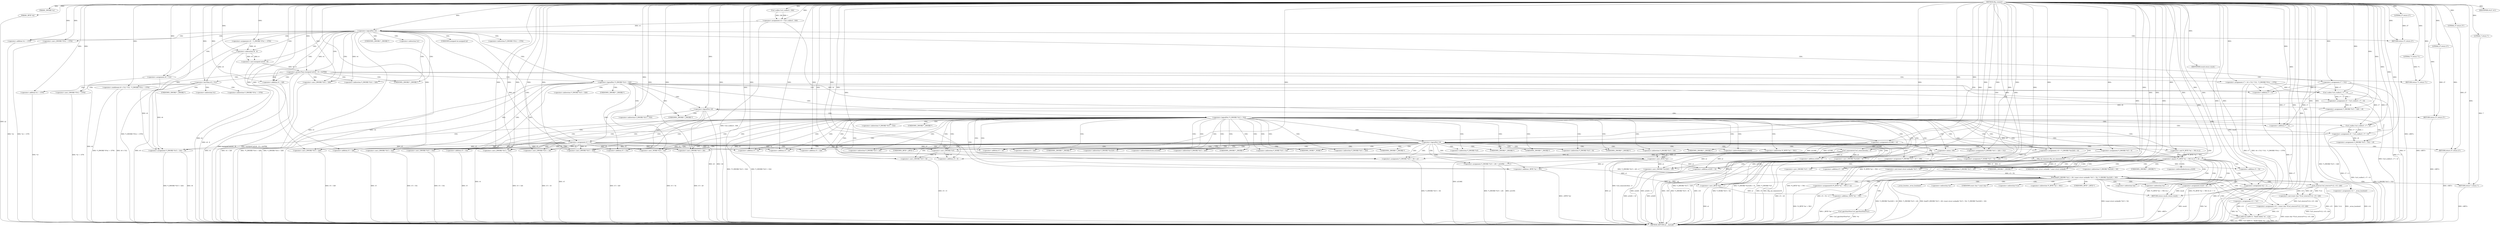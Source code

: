 digraph tftp_connect {  
"1000113" [label = "(METHOD,tftp_connect)" ]
"1000397" [label = "(METHOD_RETURN,int __fastcall)" ]
"1000114" [label = "(PARAM,_DWORD *a1)" ]
"1000115" [label = "(PARAM,_BYTE *a2)" ]
"1000129" [label = "(<operator>.assignment,v4 = Curl_ccalloc(1, 336))" ]
"1000131" [label = "(Curl_ccalloc,Curl_ccalloc(1, 336))" ]
"1000134" [label = "(<operator>.assignment,a1[188] = v4)" ]
"1000140" [label = "(<operator>.logicalNot,!v4)" ]
"1000142" [label = "(RETURN,return 27;,return 27;)" ]
"1000143" [label = "(LITERAL,27,return 27;)" ]
"1000144" [label = "(<operator>.assignment,v5 = v4)" ]
"1000147" [label = "(<operator>.assignment,v6 = *(_DWORD *)(*a1 + 1576))" ]
"1000150" [label = "(<operator>.cast,(_DWORD *)(*a1 + 1576))" ]
"1000152" [label = "(<operator>.addition,*a1 + 1576)" ]
"1000157" [label = "(IDENTIFIER,v6,if ( v6 ))" ]
"1000160" [label = "(<operator>.greaterThan,(unsigned int)(v6 - 8) > 0xFFB0)" ]
"1000161" [label = "(<operator>.cast,(unsigned int)(v6 - 8))" ]
"1000163" [label = "(<operator>.subtraction,v6 - 8)" ]
"1000167" [label = "(RETURN,return 71;,return 71;)" ]
"1000168" [label = "(LITERAL,71,return 71;)" ]
"1000169" [label = "(<operator>.assignment,v7 = v6 < 512 ? 512 : *(_DWORD *)(*a1 + 1576))" ]
"1000171" [label = "(<operator>.conditional,v6 < 512 ? 512 : *(_DWORD *)(*a1 + 1576))" ]
"1000172" [label = "(<operator>.lessThan,v6 < 512)" ]
"1000177" [label = "(<operator>.cast,(_DWORD *)(*a1 + 1576))" ]
"1000179" [label = "(<operator>.addition,*a1 + 1576)" ]
"1000185" [label = "(<operator>.assignment,v6 = 512)" ]
"1000188" [label = "(<operator>.assignment,v7 = 512)" ]
"1000192" [label = "(<operator>.logicalNot,!*(_DWORD *)(v4 + 328))" ]
"1000194" [label = "(<operator>.cast,(_DWORD *)(v4 + 328))" ]
"1000196" [label = "(<operator>.addition,v4 + 328)" ]
"1000200" [label = "(<operator>.assignment,v8 = Curl_ccalloc(1, v7 + 4))" ]
"1000202" [label = "(Curl_ccalloc,Curl_ccalloc(1, v7 + 4))" ]
"1000204" [label = "(<operator>.addition,v7 + 4)" ]
"1000207" [label = "(<operator>.assignment,*(_DWORD *)(v5 + 328) = v8)" ]
"1000209" [label = "(<operator>.cast,(_DWORD *)(v5 + 328))" ]
"1000211" [label = "(<operator>.addition,v5 + 328)" ]
"1000216" [label = "(<operator>.logicalNot,!v8)" ]
"1000218" [label = "(RETURN,return 27;,return 27;)" ]
"1000219" [label = "(LITERAL,27,return 27;)" ]
"1000221" [label = "(<operator>.logicalNot,!*(_DWORD *)(v5 + 332))" ]
"1000223" [label = "(<operator>.cast,(_DWORD *)(v5 + 332))" ]
"1000225" [label = "(<operator>.addition,v5 + 332)" ]
"1000229" [label = "(<operator>.assignment,v9 = Curl_ccalloc(1, v7 + 4))" ]
"1000231" [label = "(Curl_ccalloc,Curl_ccalloc(1, v7 + 4))" ]
"1000233" [label = "(<operator>.addition,v7 + 4)" ]
"1000236" [label = "(<operator>.assignment,*(_DWORD *)(v5 + 332) = v9)" ]
"1000238" [label = "(<operator>.cast,(_DWORD *)(v5 + 332))" ]
"1000240" [label = "(<operator>.addition,v5 + 332)" ]
"1000245" [label = "(<operator>.logicalNot,!v9)" ]
"1000247" [label = "(RETURN,return 27;,return 27;)" ]
"1000248" [label = "(LITERAL,27,return 27;)" ]
"1000249" [label = "(Curl_conncontrol,Curl_conncontrol(a1, 1))" ]
"1000252" [label = "(<operator>.assignment,v10 = *(_DWORD *)(a1[20] + 4))" ]
"1000255" [label = "(<operator>.cast,(_DWORD *)(a1[20] + 4))" ]
"1000257" [label = "(<operator>.addition,a1[20] + 4)" ]
"1000262" [label = "(<operator>.assignment,*(_DWORD *)(v5 + 20) = a1[105])" ]
"1000264" [label = "(<operator>.cast,(_DWORD *)(v5 + 20))" ]
"1000266" [label = "(<operator>.addition,v5 + 20)" ]
"1000272" [label = "(<operator>.assignment,*(_DWORD *)(v5 + 320) = 512)" ]
"1000274" [label = "(<operator>.cast,(_DWORD *)(v5 + 320))" ]
"1000276" [label = "(<operator>.addition,v5 + 320)" ]
"1000280" [label = "(<operator>.assignment,*(_DWORD *)(v5 + 16) = a1)" ]
"1000282" [label = "(<operator>.cast,(_DWORD *)(v5 + 16))" ]
"1000284" [label = "(<operator>.addition,v5 + 16)" ]
"1000288" [label = "(<operator>.assignment,*(_WORD *)(v5 + 52) = v10)" ]
"1000290" [label = "(<operator>.cast,(_WORD *)(v5 + 52))" ]
"1000292" [label = "(<operator>.addition,v5 + 52)" ]
"1000296" [label = "(<operator>.assignment,*(_DWORD *)(v5 + 324) = v6)" ]
"1000298" [label = "(<operator>.cast,(_DWORD *)(v5 + 324))" ]
"1000300" [label = "(<operator>.addition,v5 + 324)" ]
"1000304" [label = "(<operator>.assignment,*(_DWORD *)v5 = 0)" ]
"1000306" [label = "(<operator>.cast,(_DWORD *)v5)" ]
"1000310" [label = "(<operator>.assignment,*(_DWORD *)(v5 + 8) = -100)" ]
"1000312" [label = "(<operator>.cast,(_DWORD *)(v5 + 8))" ]
"1000314" [label = "(<operator>.addition,v5 + 8)" ]
"1000317" [label = "(<operator>.minus,-100)" ]
"1000319" [label = "(tftp_set_timeouts,tftp_set_timeouts(v5))" ]
"1000322" [label = "(<operator>.equals,(*((_BYTE *)a1 + 591) & 2) == 0)" ]
"1000323" [label = "(<operator>.and,*((_BYTE *)a1 + 591) & 2)" ]
"1000325" [label = "(<operator>.addition,(_BYTE *)a1 + 591)" ]
"1000326" [label = "(<operator>.cast,(_BYTE *)a1)" ]
"1000334" [label = "(bind,bind(*(_DWORD *)(v5 + 20), (const struct sockaddr *)(v5 + 52), *(_DWORD *)(a1[20] + 16)))" ]
"1000336" [label = "(<operator>.cast,(_DWORD *)(v5 + 20))" ]
"1000338" [label = "(<operator>.addition,v5 + 20)" ]
"1000341" [label = "(<operator>.cast,(const struct sockaddr *)(v5 + 52))" ]
"1000343" [label = "(<operator>.addition,v5 + 52)" ]
"1000347" [label = "(<operator>.cast,(_DWORD *)(a1[20] + 16))" ]
"1000349" [label = "(<operator>.addition,a1[20] + 16)" ]
"1000355" [label = "(<operator>.assignment,v12 = _errno_location())" ]
"1000358" [label = "(<operator>.assignment,v13 = *a1)" ]
"1000362" [label = "(<operator>.assignment,v14 = (const char *)Curl_strerror(*v12, v15, 128))" ]
"1000364" [label = "(<operator>.cast,(const char *)Curl_strerror(*v12, v15, 128))" ]
"1000366" [label = "(Curl_strerror,Curl_strerror(*v12, v15, 128))" ]
"1000371" [label = "(Curl_failf,Curl_failf(v13, \"bind() failed; %s\", v14))" ]
"1000375" [label = "(RETURN,return 7;,return 7;)" ]
"1000376" [label = "(LITERAL,7,return 7;)" ]
"1000377" [label = "(<operators>.assignmentOr,*((_BYTE *)a1 + 591) |= 2u)" ]
"1000379" [label = "(<operator>.addition,(_BYTE *)a1 + 591)" ]
"1000380" [label = "(<operator>.cast,(_BYTE *)a1)" ]
"1000385" [label = "(Curl_pgrsStartNow,Curl_pgrsStartNow(*a1))" ]
"1000388" [label = "(<operator>.assignment,result = 0)" ]
"1000391" [label = "(<operator>.assignment,*a2 = 1)" ]
"1000395" [label = "(RETURN,return result;,return result;)" ]
"1000396" [label = "(IDENTIFIER,result,return result;)" ]
"1000149" [label = "(<operator>.indirection,*(_DWORD *)(*a1 + 1576))" ]
"1000151" [label = "(UNKNOWN,_DWORD *,_DWORD *)" ]
"1000153" [label = "(<operator>.indirection,*a1)" ]
"1000162" [label = "(UNKNOWN,unsigned int,unsigned int)" ]
"1000176" [label = "(<operator>.indirection,*(_DWORD *)(*a1 + 1576))" ]
"1000178" [label = "(UNKNOWN,_DWORD *,_DWORD *)" ]
"1000180" [label = "(<operator>.indirection,*a1)" ]
"1000193" [label = "(<operator>.indirection,*(_DWORD *)(v4 + 328))" ]
"1000195" [label = "(UNKNOWN,_DWORD *,_DWORD *)" ]
"1000208" [label = "(<operator>.indirection,*(_DWORD *)(v5 + 328))" ]
"1000210" [label = "(UNKNOWN,_DWORD *,_DWORD *)" ]
"1000222" [label = "(<operator>.indirection,*(_DWORD *)(v5 + 332))" ]
"1000224" [label = "(UNKNOWN,_DWORD *,_DWORD *)" ]
"1000237" [label = "(<operator>.indirection,*(_DWORD *)(v5 + 332))" ]
"1000239" [label = "(UNKNOWN,_DWORD *,_DWORD *)" ]
"1000254" [label = "(<operator>.indirection,*(_DWORD *)(a1[20] + 4))" ]
"1000256" [label = "(UNKNOWN,_DWORD *,_DWORD *)" ]
"1000258" [label = "(<operator>.indirectIndexAccess,a1[20])" ]
"1000263" [label = "(<operator>.indirection,*(_DWORD *)(v5 + 20))" ]
"1000265" [label = "(UNKNOWN,_DWORD *,_DWORD *)" ]
"1000269" [label = "(<operator>.indirectIndexAccess,a1[105])" ]
"1000273" [label = "(<operator>.indirection,*(_DWORD *)(v5 + 320))" ]
"1000275" [label = "(UNKNOWN,_DWORD *,_DWORD *)" ]
"1000281" [label = "(<operator>.indirection,*(_DWORD *)(v5 + 16))" ]
"1000283" [label = "(UNKNOWN,_DWORD *,_DWORD *)" ]
"1000289" [label = "(<operator>.indirection,*(_WORD *)(v5 + 52))" ]
"1000291" [label = "(UNKNOWN,_WORD *,_WORD *)" ]
"1000297" [label = "(<operator>.indirection,*(_DWORD *)(v5 + 324))" ]
"1000299" [label = "(UNKNOWN,_DWORD *,_DWORD *)" ]
"1000305" [label = "(<operator>.indirection,*(_DWORD *)v5)" ]
"1000307" [label = "(UNKNOWN,_DWORD *,_DWORD *)" ]
"1000311" [label = "(<operator>.indirection,*(_DWORD *)(v5 + 8))" ]
"1000313" [label = "(UNKNOWN,_DWORD *,_DWORD *)" ]
"1000324" [label = "(<operator>.indirection,*((_BYTE *)a1 + 591))" ]
"1000327" [label = "(UNKNOWN,_BYTE *,_BYTE *)" ]
"1000335" [label = "(<operator>.indirection,*(_DWORD *)(v5 + 20))" ]
"1000337" [label = "(UNKNOWN,_DWORD *,_DWORD *)" ]
"1000342" [label = "(UNKNOWN,const struct sockaddr *,const struct sockaddr *)" ]
"1000346" [label = "(<operator>.indirection,*(_DWORD *)(a1[20] + 16))" ]
"1000348" [label = "(UNKNOWN,_DWORD *,_DWORD *)" ]
"1000350" [label = "(<operator>.indirectIndexAccess,a1[20])" ]
"1000357" [label = "(_errno_location,_errno_location())" ]
"1000360" [label = "(<operator>.indirection,*a1)" ]
"1000365" [label = "(UNKNOWN,const char *,const char *)" ]
"1000367" [label = "(<operator>.indirection,*v12)" ]
"1000378" [label = "(<operator>.indirection,*((_BYTE *)a1 + 591))" ]
"1000381" [label = "(UNKNOWN,_BYTE *,_BYTE *)" ]
"1000386" [label = "(<operator>.indirection,*a1)" ]
"1000392" [label = "(<operator>.indirection,*a2)" ]
  "1000167" -> "1000397"  [ label = "DDG: <RET>"] 
  "1000257" -> "1000397"  [ label = "DDG: a1[20]"] 
  "1000272" -> "1000397"  [ label = "DDG: *(_DWORD *)(v5 + 320)"] 
  "1000358" -> "1000397"  [ label = "DDG: *a1"] 
  "1000211" -> "1000397"  [ label = "DDG: v5"] 
  "1000288" -> "1000397"  [ label = "DDG: *(_WORD *)(v5 + 52)"] 
  "1000163" -> "1000397"  [ label = "DDG: v6"] 
  "1000160" -> "1000397"  [ label = "DDG: (unsigned int)(v6 - 8)"] 
  "1000371" -> "1000397"  [ label = "DDG: v14"] 
  "1000204" -> "1000397"  [ label = "DDG: v7"] 
  "1000288" -> "1000397"  [ label = "DDG: v10"] 
  "1000388" -> "1000397"  [ label = "DDG: result"] 
  "1000334" -> "1000397"  [ label = "DDG: *(_DWORD *)(v5 + 20)"] 
  "1000322" -> "1000397"  [ label = "DDG: (*((_BYTE *)a1 + 591) & 2) == 0"] 
  "1000161" -> "1000397"  [ label = "DDG: v6 - 8"] 
  "1000188" -> "1000397"  [ label = "DDG: v7"] 
  "1000343" -> "1000397"  [ label = "DDG: v5"] 
  "1000319" -> "1000397"  [ label = "DDG: tftp_set_timeouts(v5)"] 
  "1000262" -> "1000397"  [ label = "DDG: a1[105]"] 
  "1000231" -> "1000397"  [ label = "DDG: v7 + 4"] 
  "1000245" -> "1000397"  [ label = "DDG: v9"] 
  "1000216" -> "1000397"  [ label = "DDG: v8"] 
  "1000334" -> "1000397"  [ label = "DDG: bind(*(_DWORD *)(v5 + 20), (const struct sockaddr *)(v5 + 52), *(_DWORD *)(a1[20] + 16))"] 
  "1000209" -> "1000397"  [ label = "DDG: v5 + 328"] 
  "1000322" -> "1000397"  [ label = "DDG: *((_BYTE *)a1 + 591) & 2"] 
  "1000362" -> "1000397"  [ label = "DDG: (const char *)Curl_strerror(*v12, v15, 128)"] 
  "1000366" -> "1000397"  [ label = "DDG: v15"] 
  "1000391" -> "1000397"  [ label = "DDG: *a2"] 
  "1000221" -> "1000397"  [ label = "DDG: !*(_DWORD *)(v5 + 332)"] 
  "1000379" -> "1000397"  [ label = "DDG: (_BYTE *)a1"] 
  "1000150" -> "1000397"  [ label = "DDG: *a1 + 1576"] 
  "1000233" -> "1000397"  [ label = "DDG: v7"] 
  "1000355" -> "1000397"  [ label = "DDG: v12"] 
  "1000380" -> "1000397"  [ label = "DDG: a1"] 
  "1000319" -> "1000397"  [ label = "DDG: v5"] 
  "1000264" -> "1000397"  [ label = "DDG: v5 + 20"] 
  "1000152" -> "1000397"  [ label = "DDG: *a1"] 
  "1000240" -> "1000397"  [ label = "DDG: v5"] 
  "1000334" -> "1000397"  [ label = "DDG: (const struct sockaddr *)(v5 + 52)"] 
  "1000290" -> "1000397"  [ label = "DDG: v5 + 52"] 
  "1000147" -> "1000397"  [ label = "DDG: *(_DWORD *)(*a1 + 1576)"] 
  "1000179" -> "1000397"  [ label = "DDG: *a1"] 
  "1000202" -> "1000397"  [ label = "DDG: v7 + 4"] 
  "1000115" -> "1000397"  [ label = "DDG: a2"] 
  "1000262" -> "1000397"  [ label = "DDG: *(_DWORD *)(v5 + 20)"] 
  "1000385" -> "1000397"  [ label = "DDG: Curl_pgrsStartNow(*a1)"] 
  "1000236" -> "1000397"  [ label = "DDG: *(_DWORD *)(v5 + 332)"] 
  "1000349" -> "1000397"  [ label = "DDG: a1[20]"] 
  "1000334" -> "1000397"  [ label = "DDG: *(_DWORD *)(a1[20] + 16)"] 
  "1000366" -> "1000397"  [ label = "DDG: *v12"] 
  "1000377" -> "1000397"  [ label = "DDG: *((_BYTE *)a1 + 591)"] 
  "1000221" -> "1000397"  [ label = "DDG: *(_DWORD *)(v5 + 332)"] 
  "1000192" -> "1000397"  [ label = "DDG: *(_DWORD *)(v4 + 328)"] 
  "1000129" -> "1000397"  [ label = "DDG: Curl_ccalloc(1, 336)"] 
  "1000312" -> "1000397"  [ label = "DDG: v5 + 8"] 
  "1000249" -> "1000397"  [ label = "DDG: Curl_conncontrol(a1, 1)"] 
  "1000341" -> "1000397"  [ label = "DDG: v5 + 52"] 
  "1000169" -> "1000397"  [ label = "DDG: v7"] 
  "1000364" -> "1000397"  [ label = "DDG: Curl_strerror(*v12, v15, 128)"] 
  "1000296" -> "1000397"  [ label = "DDG: v6"] 
  "1000223" -> "1000397"  [ label = "DDG: v5 + 332"] 
  "1000371" -> "1000397"  [ label = "DDG: v13"] 
  "1000310" -> "1000397"  [ label = "DDG: -100"] 
  "1000347" -> "1000397"  [ label = "DDG: a1[20] + 16"] 
  "1000229" -> "1000397"  [ label = "DDG: Curl_ccalloc(1, v7 + 4)"] 
  "1000310" -> "1000397"  [ label = "DDG: *(_DWORD *)(v5 + 8)"] 
  "1000207" -> "1000397"  [ label = "DDG: *(_DWORD *)(v5 + 328)"] 
  "1000255" -> "1000397"  [ label = "DDG: a1[20] + 4"] 
  "1000169" -> "1000397"  [ label = "DDG: v6 < 512 ? 512 : *(_DWORD *)(*a1 + 1576)"] 
  "1000280" -> "1000397"  [ label = "DDG: *(_DWORD *)(v5 + 16)"] 
  "1000134" -> "1000397"  [ label = "DDG: a1[188]"] 
  "1000140" -> "1000397"  [ label = "DDG: v4"] 
  "1000192" -> "1000397"  [ label = "DDG: !*(_DWORD *)(v4 + 328)"] 
  "1000326" -> "1000397"  [ label = "DDG: a1"] 
  "1000298" -> "1000397"  [ label = "DDG: v5 + 324"] 
  "1000171" -> "1000397"  [ label = "DDG: *(_DWORD *)(*a1 + 1576)"] 
  "1000177" -> "1000397"  [ label = "DDG: *a1 + 1576"] 
  "1000194" -> "1000397"  [ label = "DDG: v4 + 328"] 
  "1000140" -> "1000397"  [ label = "DDG: !v4"] 
  "1000144" -> "1000397"  [ label = "DDG: v5"] 
  "1000216" -> "1000397"  [ label = "DDG: !v8"] 
  "1000355" -> "1000397"  [ label = "DDG: _errno_location()"] 
  "1000282" -> "1000397"  [ label = "DDG: v5 + 16"] 
  "1000304" -> "1000397"  [ label = "DDG: *(_DWORD *)v5"] 
  "1000172" -> "1000397"  [ label = "DDG: v6"] 
  "1000160" -> "1000397"  [ label = "DDG: (unsigned int)(v6 - 8) > 0xFFB0"] 
  "1000252" -> "1000397"  [ label = "DDG: *(_DWORD *)(a1[20] + 4)"] 
  "1000325" -> "1000397"  [ label = "DDG: (_BYTE *)a1"] 
  "1000274" -> "1000397"  [ label = "DDG: v5 + 320"] 
  "1000171" -> "1000397"  [ label = "DDG: v6 < 512"] 
  "1000200" -> "1000397"  [ label = "DDG: Curl_ccalloc(1, v7 + 4)"] 
  "1000196" -> "1000397"  [ label = "DDG: v4"] 
  "1000296" -> "1000397"  [ label = "DDG: *(_DWORD *)(v5 + 324)"] 
  "1000144" -> "1000397"  [ label = "DDG: v4"] 
  "1000238" -> "1000397"  [ label = "DDG: v5 + 332"] 
  "1000245" -> "1000397"  [ label = "DDG: !v9"] 
  "1000336" -> "1000397"  [ label = "DDG: v5 + 20"] 
  "1000371" -> "1000397"  [ label = "DDG: Curl_failf(v13, \"bind() failed; %s\", v14)"] 
  "1000323" -> "1000397"  [ label = "DDG: *((_BYTE *)a1 + 591)"] 
  "1000385" -> "1000397"  [ label = "DDG: *a1"] 
  "1000185" -> "1000397"  [ label = "DDG: v6"] 
  "1000247" -> "1000397"  [ label = "DDG: <RET>"] 
  "1000142" -> "1000397"  [ label = "DDG: <RET>"] 
  "1000375" -> "1000397"  [ label = "DDG: <RET>"] 
  "1000395" -> "1000397"  [ label = "DDG: <RET>"] 
  "1000218" -> "1000397"  [ label = "DDG: <RET>"] 
  "1000113" -> "1000114"  [ label = "DDG: "] 
  "1000113" -> "1000115"  [ label = "DDG: "] 
  "1000131" -> "1000129"  [ label = "DDG: 1"] 
  "1000131" -> "1000129"  [ label = "DDG: 336"] 
  "1000113" -> "1000129"  [ label = "DDG: "] 
  "1000113" -> "1000131"  [ label = "DDG: "] 
  "1000129" -> "1000134"  [ label = "DDG: v4"] 
  "1000113" -> "1000134"  [ label = "DDG: "] 
  "1000113" -> "1000140"  [ label = "DDG: "] 
  "1000129" -> "1000140"  [ label = "DDG: v4"] 
  "1000143" -> "1000142"  [ label = "DDG: 27"] 
  "1000113" -> "1000142"  [ label = "DDG: "] 
  "1000113" -> "1000143"  [ label = "DDG: "] 
  "1000140" -> "1000144"  [ label = "DDG: v4"] 
  "1000113" -> "1000144"  [ label = "DDG: "] 
  "1000113" -> "1000147"  [ label = "DDG: "] 
  "1000113" -> "1000150"  [ label = "DDG: "] 
  "1000113" -> "1000152"  [ label = "DDG: "] 
  "1000113" -> "1000157"  [ label = "DDG: "] 
  "1000161" -> "1000160"  [ label = "DDG: v6 - 8"] 
  "1000163" -> "1000161"  [ label = "DDG: v6"] 
  "1000163" -> "1000161"  [ label = "DDG: 8"] 
  "1000147" -> "1000163"  [ label = "DDG: v6"] 
  "1000113" -> "1000163"  [ label = "DDG: "] 
  "1000113" -> "1000160"  [ label = "DDG: "] 
  "1000168" -> "1000167"  [ label = "DDG: 71"] 
  "1000113" -> "1000167"  [ label = "DDG: "] 
  "1000113" -> "1000168"  [ label = "DDG: "] 
  "1000113" -> "1000169"  [ label = "DDG: "] 
  "1000163" -> "1000172"  [ label = "DDG: v6"] 
  "1000113" -> "1000172"  [ label = "DDG: "] 
  "1000113" -> "1000171"  [ label = "DDG: "] 
  "1000113" -> "1000177"  [ label = "DDG: "] 
  "1000113" -> "1000179"  [ label = "DDG: "] 
  "1000113" -> "1000185"  [ label = "DDG: "] 
  "1000113" -> "1000188"  [ label = "DDG: "] 
  "1000113" -> "1000194"  [ label = "DDG: "] 
  "1000140" -> "1000194"  [ label = "DDG: v4"] 
  "1000113" -> "1000196"  [ label = "DDG: "] 
  "1000140" -> "1000196"  [ label = "DDG: v4"] 
  "1000202" -> "1000200"  [ label = "DDG: 1"] 
  "1000202" -> "1000200"  [ label = "DDG: v7 + 4"] 
  "1000113" -> "1000200"  [ label = "DDG: "] 
  "1000113" -> "1000202"  [ label = "DDG: "] 
  "1000188" -> "1000202"  [ label = "DDG: v7"] 
  "1000169" -> "1000202"  [ label = "DDG: v7"] 
  "1000188" -> "1000204"  [ label = "DDG: v7"] 
  "1000169" -> "1000204"  [ label = "DDG: v7"] 
  "1000113" -> "1000204"  [ label = "DDG: "] 
  "1000200" -> "1000207"  [ label = "DDG: v8"] 
  "1000113" -> "1000207"  [ label = "DDG: "] 
  "1000144" -> "1000209"  [ label = "DDG: v5"] 
  "1000113" -> "1000209"  [ label = "DDG: "] 
  "1000144" -> "1000211"  [ label = "DDG: v5"] 
  "1000113" -> "1000211"  [ label = "DDG: "] 
  "1000113" -> "1000216"  [ label = "DDG: "] 
  "1000200" -> "1000216"  [ label = "DDG: v8"] 
  "1000219" -> "1000218"  [ label = "DDG: 27"] 
  "1000113" -> "1000218"  [ label = "DDG: "] 
  "1000113" -> "1000219"  [ label = "DDG: "] 
  "1000144" -> "1000223"  [ label = "DDG: v5"] 
  "1000113" -> "1000223"  [ label = "DDG: "] 
  "1000144" -> "1000225"  [ label = "DDG: v5"] 
  "1000113" -> "1000225"  [ label = "DDG: "] 
  "1000231" -> "1000229"  [ label = "DDG: 1"] 
  "1000231" -> "1000229"  [ label = "DDG: v7 + 4"] 
  "1000113" -> "1000229"  [ label = "DDG: "] 
  "1000113" -> "1000231"  [ label = "DDG: "] 
  "1000188" -> "1000231"  [ label = "DDG: v7"] 
  "1000169" -> "1000231"  [ label = "DDG: v7"] 
  "1000188" -> "1000233"  [ label = "DDG: v7"] 
  "1000169" -> "1000233"  [ label = "DDG: v7"] 
  "1000113" -> "1000233"  [ label = "DDG: "] 
  "1000229" -> "1000236"  [ label = "DDG: v9"] 
  "1000113" -> "1000236"  [ label = "DDG: "] 
  "1000113" -> "1000238"  [ label = "DDG: "] 
  "1000144" -> "1000238"  [ label = "DDG: v5"] 
  "1000113" -> "1000240"  [ label = "DDG: "] 
  "1000144" -> "1000240"  [ label = "DDG: v5"] 
  "1000113" -> "1000245"  [ label = "DDG: "] 
  "1000229" -> "1000245"  [ label = "DDG: v9"] 
  "1000248" -> "1000247"  [ label = "DDG: 27"] 
  "1000113" -> "1000247"  [ label = "DDG: "] 
  "1000113" -> "1000248"  [ label = "DDG: "] 
  "1000134" -> "1000249"  [ label = "DDG: a1[188]"] 
  "1000113" -> "1000249"  [ label = "DDG: "] 
  "1000113" -> "1000252"  [ label = "DDG: "] 
  "1000249" -> "1000255"  [ label = "DDG: a1"] 
  "1000113" -> "1000255"  [ label = "DDG: "] 
  "1000249" -> "1000257"  [ label = "DDG: a1"] 
  "1000113" -> "1000257"  [ label = "DDG: "] 
  "1000249" -> "1000262"  [ label = "DDG: a1"] 
  "1000113" -> "1000264"  [ label = "DDG: "] 
  "1000144" -> "1000264"  [ label = "DDG: v5"] 
  "1000113" -> "1000266"  [ label = "DDG: "] 
  "1000144" -> "1000266"  [ label = "DDG: v5"] 
  "1000113" -> "1000272"  [ label = "DDG: "] 
  "1000113" -> "1000274"  [ label = "DDG: "] 
  "1000144" -> "1000274"  [ label = "DDG: v5"] 
  "1000113" -> "1000276"  [ label = "DDG: "] 
  "1000144" -> "1000276"  [ label = "DDG: v5"] 
  "1000249" -> "1000280"  [ label = "DDG: a1"] 
  "1000134" -> "1000280"  [ label = "DDG: a1[188]"] 
  "1000113" -> "1000280"  [ label = "DDG: "] 
  "1000113" -> "1000282"  [ label = "DDG: "] 
  "1000144" -> "1000282"  [ label = "DDG: v5"] 
  "1000113" -> "1000284"  [ label = "DDG: "] 
  "1000144" -> "1000284"  [ label = "DDG: v5"] 
  "1000252" -> "1000288"  [ label = "DDG: v10"] 
  "1000113" -> "1000288"  [ label = "DDG: "] 
  "1000113" -> "1000290"  [ label = "DDG: "] 
  "1000144" -> "1000290"  [ label = "DDG: v5"] 
  "1000113" -> "1000292"  [ label = "DDG: "] 
  "1000144" -> "1000292"  [ label = "DDG: v5"] 
  "1000172" -> "1000296"  [ label = "DDG: v6"] 
  "1000185" -> "1000296"  [ label = "DDG: v6"] 
  "1000113" -> "1000296"  [ label = "DDG: "] 
  "1000113" -> "1000298"  [ label = "DDG: "] 
  "1000144" -> "1000298"  [ label = "DDG: v5"] 
  "1000113" -> "1000300"  [ label = "DDG: "] 
  "1000144" -> "1000300"  [ label = "DDG: v5"] 
  "1000113" -> "1000304"  [ label = "DDG: "] 
  "1000113" -> "1000306"  [ label = "DDG: "] 
  "1000144" -> "1000306"  [ label = "DDG: v5"] 
  "1000317" -> "1000310"  [ label = "DDG: 100"] 
  "1000306" -> "1000312"  [ label = "DDG: v5"] 
  "1000113" -> "1000312"  [ label = "DDG: "] 
  "1000306" -> "1000314"  [ label = "DDG: v5"] 
  "1000113" -> "1000314"  [ label = "DDG: "] 
  "1000113" -> "1000317"  [ label = "DDG: "] 
  "1000113" -> "1000319"  [ label = "DDG: "] 
  "1000306" -> "1000319"  [ label = "DDG: v5"] 
  "1000323" -> "1000322"  [ label = "DDG: *((_BYTE *)a1 + 591)"] 
  "1000323" -> "1000322"  [ label = "DDG: 2"] 
  "1000326" -> "1000325"  [ label = "DDG: a1"] 
  "1000134" -> "1000326"  [ label = "DDG: a1[188]"] 
  "1000113" -> "1000326"  [ label = "DDG: "] 
  "1000249" -> "1000326"  [ label = "DDG: a1"] 
  "1000113" -> "1000325"  [ label = "DDG: "] 
  "1000113" -> "1000323"  [ label = "DDG: "] 
  "1000113" -> "1000322"  [ label = "DDG: "] 
  "1000262" -> "1000334"  [ label = "DDG: *(_DWORD *)(v5 + 20)"] 
  "1000319" -> "1000336"  [ label = "DDG: v5"] 
  "1000113" -> "1000336"  [ label = "DDG: "] 
  "1000319" -> "1000338"  [ label = "DDG: v5"] 
  "1000113" -> "1000338"  [ label = "DDG: "] 
  "1000341" -> "1000334"  [ label = "DDG: v5 + 52"] 
  "1000113" -> "1000341"  [ label = "DDG: "] 
  "1000319" -> "1000341"  [ label = "DDG: v5"] 
  "1000113" -> "1000343"  [ label = "DDG: "] 
  "1000319" -> "1000343"  [ label = "DDG: v5"] 
  "1000326" -> "1000347"  [ label = "DDG: a1"] 
  "1000249" -> "1000347"  [ label = "DDG: a1"] 
  "1000113" -> "1000347"  [ label = "DDG: "] 
  "1000326" -> "1000349"  [ label = "DDG: a1"] 
  "1000249" -> "1000349"  [ label = "DDG: a1"] 
  "1000113" -> "1000349"  [ label = "DDG: "] 
  "1000113" -> "1000355"  [ label = "DDG: "] 
  "1000113" -> "1000358"  [ label = "DDG: "] 
  "1000364" -> "1000362"  [ label = "DDG: Curl_strerror(*v12, v15, 128)"] 
  "1000113" -> "1000362"  [ label = "DDG: "] 
  "1000366" -> "1000364"  [ label = "DDG: *v12"] 
  "1000366" -> "1000364"  [ label = "DDG: v15"] 
  "1000366" -> "1000364"  [ label = "DDG: 128"] 
  "1000113" -> "1000366"  [ label = "DDG: "] 
  "1000358" -> "1000371"  [ label = "DDG: v13"] 
  "1000113" -> "1000371"  [ label = "DDG: "] 
  "1000362" -> "1000371"  [ label = "DDG: v14"] 
  "1000376" -> "1000375"  [ label = "DDG: 7"] 
  "1000113" -> "1000375"  [ label = "DDG: "] 
  "1000113" -> "1000376"  [ label = "DDG: "] 
  "1000113" -> "1000377"  [ label = "DDG: "] 
  "1000323" -> "1000377"  [ label = "DDG: *((_BYTE *)a1 + 591)"] 
  "1000380" -> "1000379"  [ label = "DDG: a1"] 
  "1000134" -> "1000380"  [ label = "DDG: a1[188]"] 
  "1000326" -> "1000380"  [ label = "DDG: a1"] 
  "1000113" -> "1000380"  [ label = "DDG: "] 
  "1000249" -> "1000380"  [ label = "DDG: a1"] 
  "1000113" -> "1000379"  [ label = "DDG: "] 
  "1000113" -> "1000388"  [ label = "DDG: "] 
  "1000113" -> "1000391"  [ label = "DDG: "] 
  "1000396" -> "1000395"  [ label = "DDG: result"] 
  "1000388" -> "1000395"  [ label = "DDG: result"] 
  "1000113" -> "1000396"  [ label = "DDG: "] 
  "1000140" -> "1000144"  [ label = "CDG: "] 
  "1000140" -> "1000142"  [ label = "CDG: "] 
  "1000140" -> "1000153"  [ label = "CDG: "] 
  "1000140" -> "1000152"  [ label = "CDG: "] 
  "1000140" -> "1000151"  [ label = "CDG: "] 
  "1000140" -> "1000150"  [ label = "CDG: "] 
  "1000140" -> "1000149"  [ label = "CDG: "] 
  "1000140" -> "1000147"  [ label = "CDG: "] 
  "1000140" -> "1000160"  [ label = "CDG: "] 
  "1000140" -> "1000163"  [ label = "CDG: "] 
  "1000140" -> "1000162"  [ label = "CDG: "] 
  "1000140" -> "1000161"  [ label = "CDG: "] 
  "1000140" -> "1000192"  [ label = "CDG: "] 
  "1000140" -> "1000188"  [ label = "CDG: "] 
  "1000140" -> "1000185"  [ label = "CDG: "] 
  "1000140" -> "1000196"  [ label = "CDG: "] 
  "1000140" -> "1000195"  [ label = "CDG: "] 
  "1000140" -> "1000194"  [ label = "CDG: "] 
  "1000140" -> "1000193"  [ label = "CDG: "] 
  "1000160" -> "1000172"  [ label = "CDG: "] 
  "1000160" -> "1000171"  [ label = "CDG: "] 
  "1000160" -> "1000169"  [ label = "CDG: "] 
  "1000160" -> "1000167"  [ label = "CDG: "] 
  "1000160" -> "1000192"  [ label = "CDG: "] 
  "1000160" -> "1000196"  [ label = "CDG: "] 
  "1000160" -> "1000195"  [ label = "CDG: "] 
  "1000160" -> "1000194"  [ label = "CDG: "] 
  "1000160" -> "1000193"  [ label = "CDG: "] 
  "1000172" -> "1000176"  [ label = "CDG: "] 
  "1000172" -> "1000180"  [ label = "CDG: "] 
  "1000172" -> "1000179"  [ label = "CDG: "] 
  "1000172" -> "1000178"  [ label = "CDG: "] 
  "1000172" -> "1000177"  [ label = "CDG: "] 
  "1000192" -> "1000208"  [ label = "CDG: "] 
  "1000192" -> "1000207"  [ label = "CDG: "] 
  "1000192" -> "1000204"  [ label = "CDG: "] 
  "1000192" -> "1000202"  [ label = "CDG: "] 
  "1000192" -> "1000200"  [ label = "CDG: "] 
  "1000192" -> "1000224"  [ label = "CDG: "] 
  "1000192" -> "1000223"  [ label = "CDG: "] 
  "1000192" -> "1000222"  [ label = "CDG: "] 
  "1000192" -> "1000221"  [ label = "CDG: "] 
  "1000192" -> "1000216"  [ label = "CDG: "] 
  "1000192" -> "1000211"  [ label = "CDG: "] 
  "1000192" -> "1000210"  [ label = "CDG: "] 
  "1000192" -> "1000209"  [ label = "CDG: "] 
  "1000192" -> "1000225"  [ label = "CDG: "] 
  "1000216" -> "1000224"  [ label = "CDG: "] 
  "1000216" -> "1000223"  [ label = "CDG: "] 
  "1000216" -> "1000222"  [ label = "CDG: "] 
  "1000216" -> "1000221"  [ label = "CDG: "] 
  "1000216" -> "1000218"  [ label = "CDG: "] 
  "1000216" -> "1000225"  [ label = "CDG: "] 
  "1000221" -> "1000240"  [ label = "CDG: "] 
  "1000221" -> "1000239"  [ label = "CDG: "] 
  "1000221" -> "1000238"  [ label = "CDG: "] 
  "1000221" -> "1000237"  [ label = "CDG: "] 
  "1000221" -> "1000236"  [ label = "CDG: "] 
  "1000221" -> "1000233"  [ label = "CDG: "] 
  "1000221" -> "1000231"  [ label = "CDG: "] 
  "1000221" -> "1000229"  [ label = "CDG: "] 
  "1000221" -> "1000256"  [ label = "CDG: "] 
  "1000221" -> "1000255"  [ label = "CDG: "] 
  "1000221" -> "1000254"  [ label = "CDG: "] 
  "1000221" -> "1000252"  [ label = "CDG: "] 
  "1000221" -> "1000249"  [ label = "CDG: "] 
  "1000221" -> "1000245"  [ label = "CDG: "] 
  "1000221" -> "1000272"  [ label = "CDG: "] 
  "1000221" -> "1000269"  [ label = "CDG: "] 
  "1000221" -> "1000266"  [ label = "CDG: "] 
  "1000221" -> "1000265"  [ label = "CDG: "] 
  "1000221" -> "1000264"  [ label = "CDG: "] 
  "1000221" -> "1000263"  [ label = "CDG: "] 
  "1000221" -> "1000262"  [ label = "CDG: "] 
  "1000221" -> "1000258"  [ label = "CDG: "] 
  "1000221" -> "1000257"  [ label = "CDG: "] 
  "1000221" -> "1000288"  [ label = "CDG: "] 
  "1000221" -> "1000284"  [ label = "CDG: "] 
  "1000221" -> "1000283"  [ label = "CDG: "] 
  "1000221" -> "1000282"  [ label = "CDG: "] 
  "1000221" -> "1000281"  [ label = "CDG: "] 
  "1000221" -> "1000280"  [ label = "CDG: "] 
  "1000221" -> "1000276"  [ label = "CDG: "] 
  "1000221" -> "1000275"  [ label = "CDG: "] 
  "1000221" -> "1000274"  [ label = "CDG: "] 
  "1000221" -> "1000273"  [ label = "CDG: "] 
  "1000221" -> "1000304"  [ label = "CDG: "] 
  "1000221" -> "1000300"  [ label = "CDG: "] 
  "1000221" -> "1000299"  [ label = "CDG: "] 
  "1000221" -> "1000298"  [ label = "CDG: "] 
  "1000221" -> "1000297"  [ label = "CDG: "] 
  "1000221" -> "1000296"  [ label = "CDG: "] 
  "1000221" -> "1000292"  [ label = "CDG: "] 
  "1000221" -> "1000291"  [ label = "CDG: "] 
  "1000221" -> "1000290"  [ label = "CDG: "] 
  "1000221" -> "1000289"  [ label = "CDG: "] 
  "1000221" -> "1000319"  [ label = "CDG: "] 
  "1000221" -> "1000317"  [ label = "CDG: "] 
  "1000221" -> "1000314"  [ label = "CDG: "] 
  "1000221" -> "1000313"  [ label = "CDG: "] 
  "1000221" -> "1000312"  [ label = "CDG: "] 
  "1000221" -> "1000311"  [ label = "CDG: "] 
  "1000221" -> "1000310"  [ label = "CDG: "] 
  "1000221" -> "1000307"  [ label = "CDG: "] 
  "1000221" -> "1000306"  [ label = "CDG: "] 
  "1000221" -> "1000305"  [ label = "CDG: "] 
  "1000221" -> "1000327"  [ label = "CDG: "] 
  "1000221" -> "1000326"  [ label = "CDG: "] 
  "1000221" -> "1000325"  [ label = "CDG: "] 
  "1000221" -> "1000324"  [ label = "CDG: "] 
  "1000221" -> "1000323"  [ label = "CDG: "] 
  "1000221" -> "1000322"  [ label = "CDG: "] 
  "1000245" -> "1000256"  [ label = "CDG: "] 
  "1000245" -> "1000255"  [ label = "CDG: "] 
  "1000245" -> "1000254"  [ label = "CDG: "] 
  "1000245" -> "1000252"  [ label = "CDG: "] 
  "1000245" -> "1000249"  [ label = "CDG: "] 
  "1000245" -> "1000247"  [ label = "CDG: "] 
  "1000245" -> "1000272"  [ label = "CDG: "] 
  "1000245" -> "1000269"  [ label = "CDG: "] 
  "1000245" -> "1000266"  [ label = "CDG: "] 
  "1000245" -> "1000265"  [ label = "CDG: "] 
  "1000245" -> "1000264"  [ label = "CDG: "] 
  "1000245" -> "1000263"  [ label = "CDG: "] 
  "1000245" -> "1000262"  [ label = "CDG: "] 
  "1000245" -> "1000258"  [ label = "CDG: "] 
  "1000245" -> "1000257"  [ label = "CDG: "] 
  "1000245" -> "1000288"  [ label = "CDG: "] 
  "1000245" -> "1000284"  [ label = "CDG: "] 
  "1000245" -> "1000283"  [ label = "CDG: "] 
  "1000245" -> "1000282"  [ label = "CDG: "] 
  "1000245" -> "1000281"  [ label = "CDG: "] 
  "1000245" -> "1000280"  [ label = "CDG: "] 
  "1000245" -> "1000276"  [ label = "CDG: "] 
  "1000245" -> "1000275"  [ label = "CDG: "] 
  "1000245" -> "1000274"  [ label = "CDG: "] 
  "1000245" -> "1000273"  [ label = "CDG: "] 
  "1000245" -> "1000304"  [ label = "CDG: "] 
  "1000245" -> "1000300"  [ label = "CDG: "] 
  "1000245" -> "1000299"  [ label = "CDG: "] 
  "1000245" -> "1000298"  [ label = "CDG: "] 
  "1000245" -> "1000297"  [ label = "CDG: "] 
  "1000245" -> "1000296"  [ label = "CDG: "] 
  "1000245" -> "1000292"  [ label = "CDG: "] 
  "1000245" -> "1000291"  [ label = "CDG: "] 
  "1000245" -> "1000290"  [ label = "CDG: "] 
  "1000245" -> "1000289"  [ label = "CDG: "] 
  "1000245" -> "1000319"  [ label = "CDG: "] 
  "1000245" -> "1000317"  [ label = "CDG: "] 
  "1000245" -> "1000314"  [ label = "CDG: "] 
  "1000245" -> "1000313"  [ label = "CDG: "] 
  "1000245" -> "1000312"  [ label = "CDG: "] 
  "1000245" -> "1000311"  [ label = "CDG: "] 
  "1000245" -> "1000310"  [ label = "CDG: "] 
  "1000245" -> "1000307"  [ label = "CDG: "] 
  "1000245" -> "1000306"  [ label = "CDG: "] 
  "1000245" -> "1000305"  [ label = "CDG: "] 
  "1000245" -> "1000327"  [ label = "CDG: "] 
  "1000245" -> "1000326"  [ label = "CDG: "] 
  "1000245" -> "1000325"  [ label = "CDG: "] 
  "1000245" -> "1000324"  [ label = "CDG: "] 
  "1000245" -> "1000323"  [ label = "CDG: "] 
  "1000245" -> "1000322"  [ label = "CDG: "] 
  "1000322" -> "1000336"  [ label = "CDG: "] 
  "1000322" -> "1000335"  [ label = "CDG: "] 
  "1000322" -> "1000334"  [ label = "CDG: "] 
  "1000322" -> "1000350"  [ label = "CDG: "] 
  "1000322" -> "1000349"  [ label = "CDG: "] 
  "1000322" -> "1000348"  [ label = "CDG: "] 
  "1000322" -> "1000347"  [ label = "CDG: "] 
  "1000322" -> "1000346"  [ label = "CDG: "] 
  "1000322" -> "1000343"  [ label = "CDG: "] 
  "1000322" -> "1000342"  [ label = "CDG: "] 
  "1000322" -> "1000341"  [ label = "CDG: "] 
  "1000322" -> "1000338"  [ label = "CDG: "] 
  "1000322" -> "1000337"  [ label = "CDG: "] 
  "1000322" -> "1000395"  [ label = "CDG: "] 
  "1000322" -> "1000392"  [ label = "CDG: "] 
  "1000322" -> "1000391"  [ label = "CDG: "] 
  "1000322" -> "1000388"  [ label = "CDG: "] 
  "1000322" -> "1000386"  [ label = "CDG: "] 
  "1000322" -> "1000385"  [ label = "CDG: "] 
  "1000334" -> "1000367"  [ label = "CDG: "] 
  "1000334" -> "1000366"  [ label = "CDG: "] 
  "1000334" -> "1000365"  [ label = "CDG: "] 
  "1000334" -> "1000364"  [ label = "CDG: "] 
  "1000334" -> "1000362"  [ label = "CDG: "] 
  "1000334" -> "1000360"  [ label = "CDG: "] 
  "1000334" -> "1000358"  [ label = "CDG: "] 
  "1000334" -> "1000357"  [ label = "CDG: "] 
  "1000334" -> "1000355"  [ label = "CDG: "] 
  "1000334" -> "1000381"  [ label = "CDG: "] 
  "1000334" -> "1000380"  [ label = "CDG: "] 
  "1000334" -> "1000379"  [ label = "CDG: "] 
  "1000334" -> "1000378"  [ label = "CDG: "] 
  "1000334" -> "1000377"  [ label = "CDG: "] 
  "1000334" -> "1000375"  [ label = "CDG: "] 
  "1000334" -> "1000371"  [ label = "CDG: "] 
  "1000334" -> "1000395"  [ label = "CDG: "] 
  "1000334" -> "1000392"  [ label = "CDG: "] 
  "1000334" -> "1000391"  [ label = "CDG: "] 
  "1000334" -> "1000388"  [ label = "CDG: "] 
  "1000334" -> "1000386"  [ label = "CDG: "] 
  "1000334" -> "1000385"  [ label = "CDG: "] 
}
